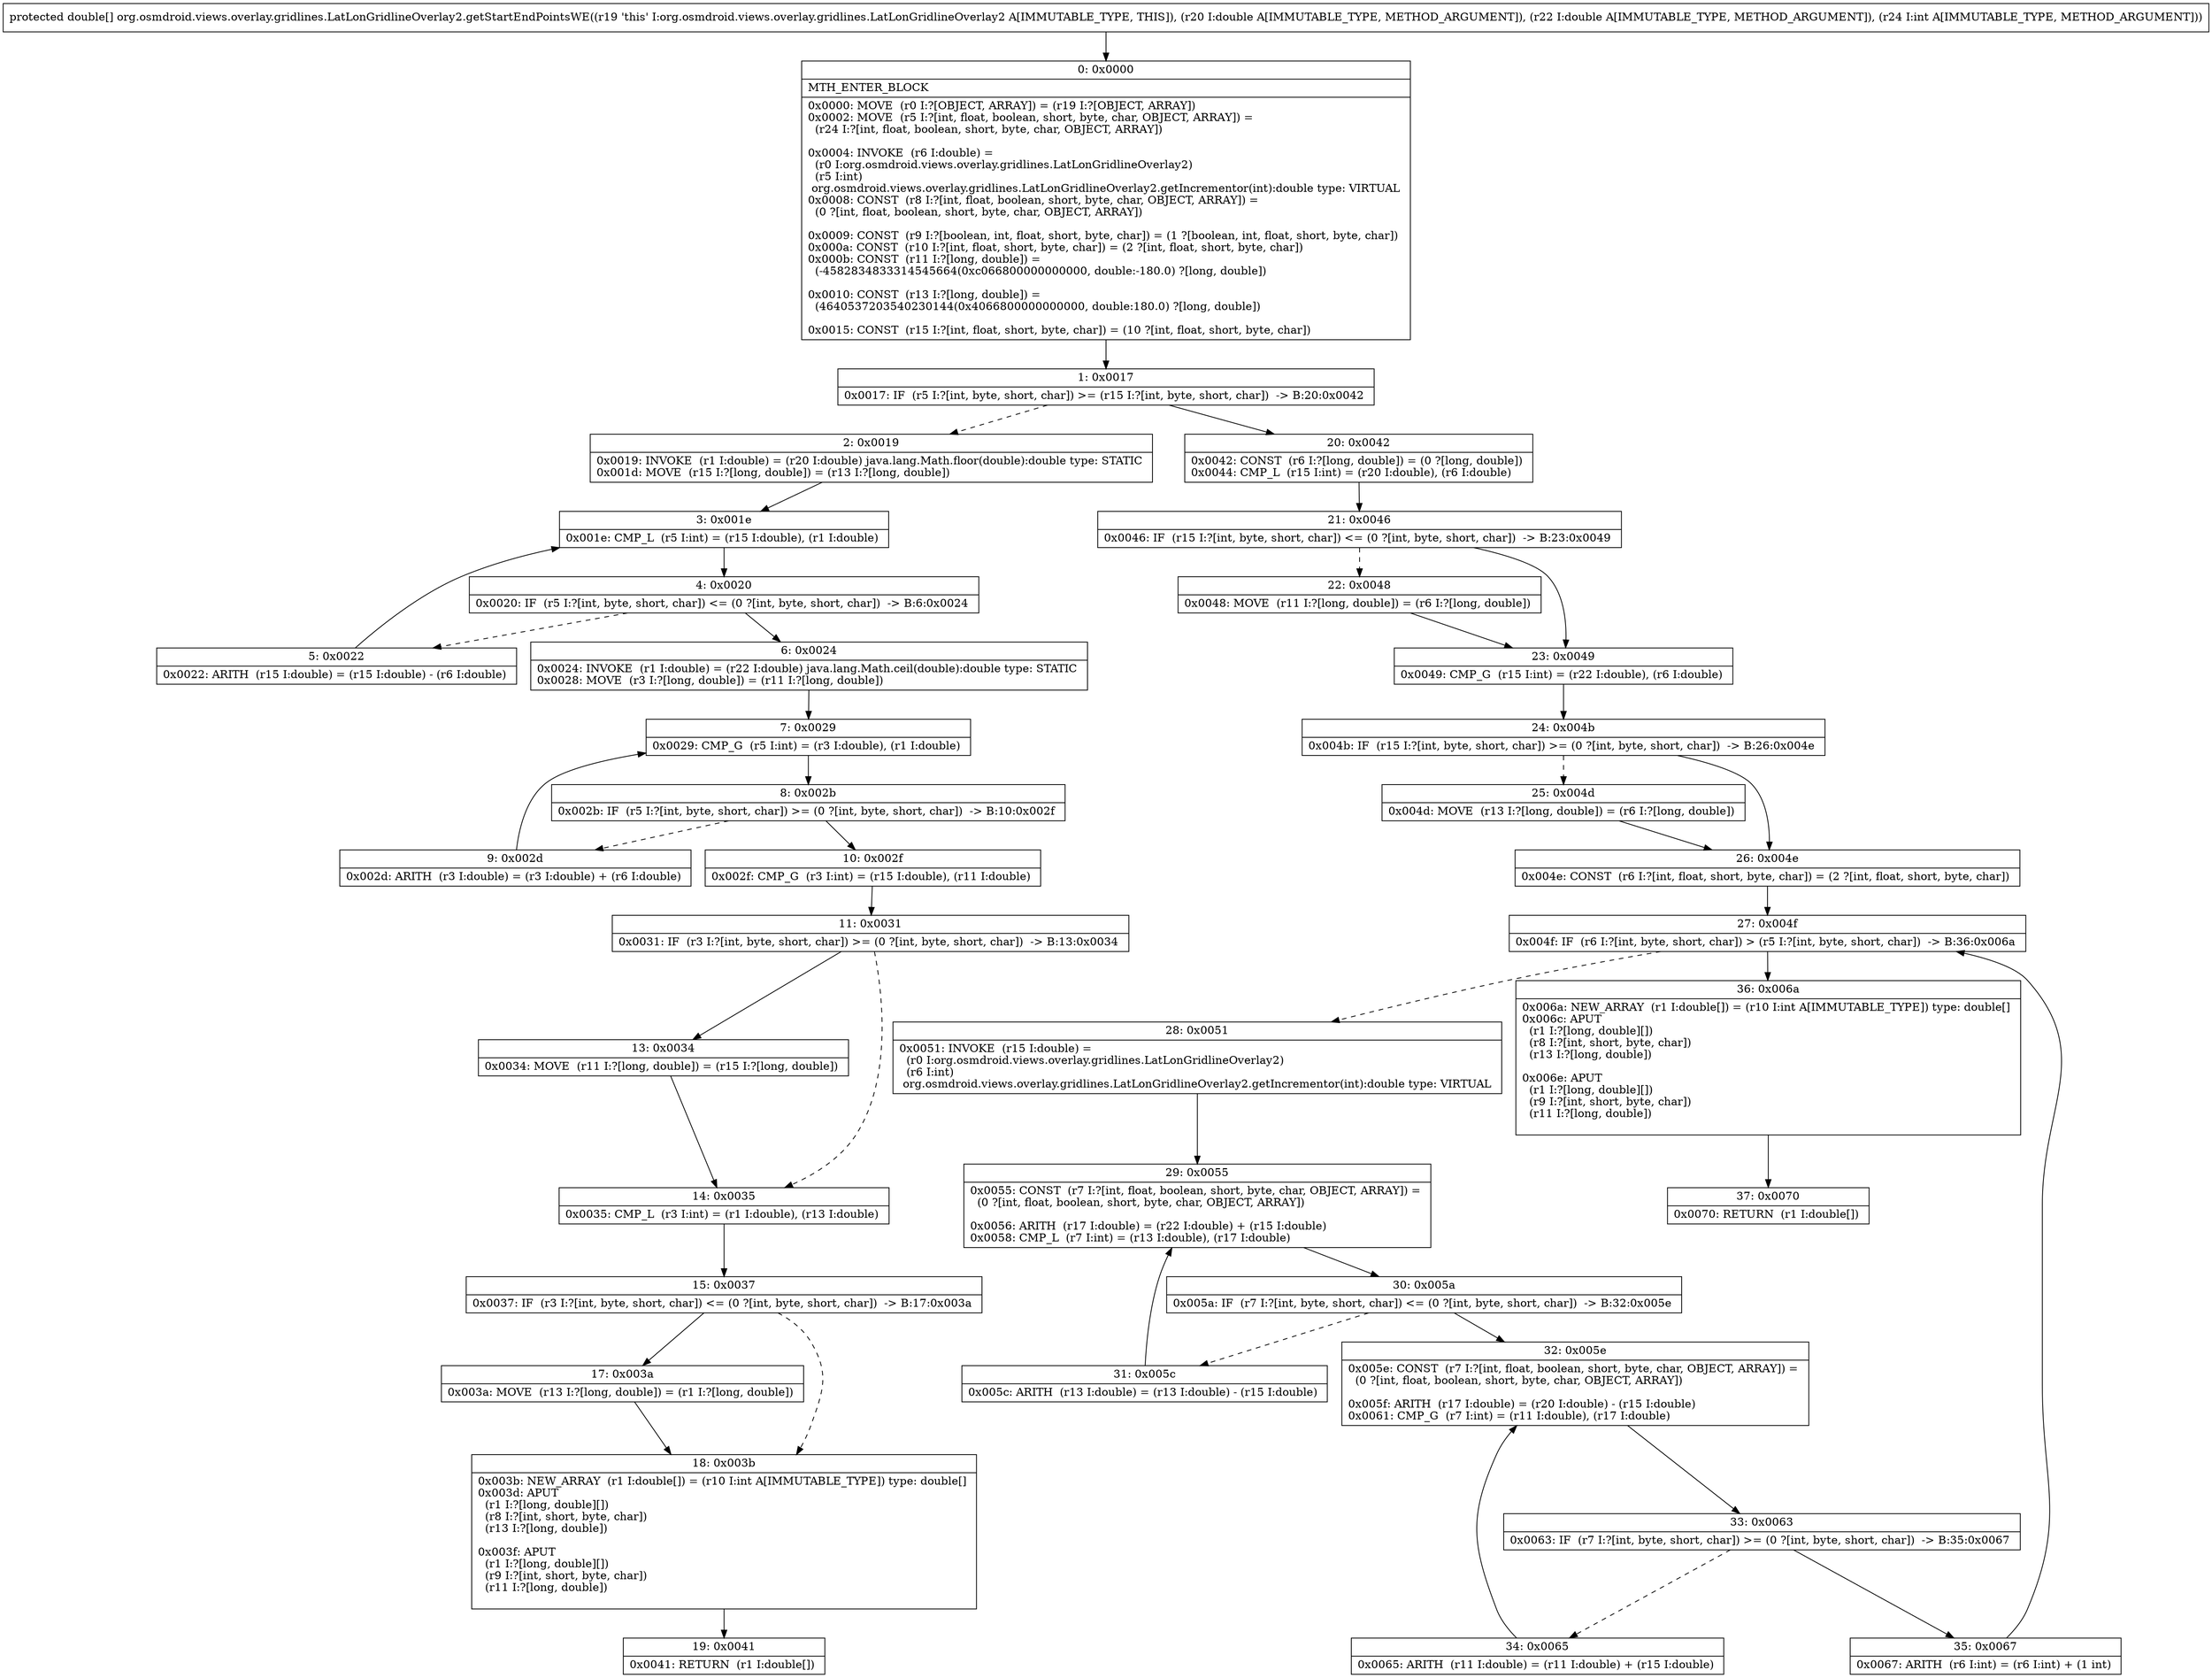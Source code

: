 digraph "CFG fororg.osmdroid.views.overlay.gridlines.LatLonGridlineOverlay2.getStartEndPointsWE(DDI)[D" {
Node_0 [shape=record,label="{0\:\ 0x0000|MTH_ENTER_BLOCK\l|0x0000: MOVE  (r0 I:?[OBJECT, ARRAY]) = (r19 I:?[OBJECT, ARRAY]) \l0x0002: MOVE  (r5 I:?[int, float, boolean, short, byte, char, OBJECT, ARRAY]) = \l  (r24 I:?[int, float, boolean, short, byte, char, OBJECT, ARRAY])\l \l0x0004: INVOKE  (r6 I:double) = \l  (r0 I:org.osmdroid.views.overlay.gridlines.LatLonGridlineOverlay2)\l  (r5 I:int)\l org.osmdroid.views.overlay.gridlines.LatLonGridlineOverlay2.getIncrementor(int):double type: VIRTUAL \l0x0008: CONST  (r8 I:?[int, float, boolean, short, byte, char, OBJECT, ARRAY]) = \l  (0 ?[int, float, boolean, short, byte, char, OBJECT, ARRAY])\l \l0x0009: CONST  (r9 I:?[boolean, int, float, short, byte, char]) = (1 ?[boolean, int, float, short, byte, char]) \l0x000a: CONST  (r10 I:?[int, float, short, byte, char]) = (2 ?[int, float, short, byte, char]) \l0x000b: CONST  (r11 I:?[long, double]) = \l  (\-4582834833314545664(0xc066800000000000, double:\-180.0) ?[long, double])\l \l0x0010: CONST  (r13 I:?[long, double]) = \l  (4640537203540230144(0x4066800000000000, double:180.0) ?[long, double])\l \l0x0015: CONST  (r15 I:?[int, float, short, byte, char]) = (10 ?[int, float, short, byte, char]) \l}"];
Node_1 [shape=record,label="{1\:\ 0x0017|0x0017: IF  (r5 I:?[int, byte, short, char]) \>= (r15 I:?[int, byte, short, char])  \-\> B:20:0x0042 \l}"];
Node_2 [shape=record,label="{2\:\ 0x0019|0x0019: INVOKE  (r1 I:double) = (r20 I:double) java.lang.Math.floor(double):double type: STATIC \l0x001d: MOVE  (r15 I:?[long, double]) = (r13 I:?[long, double]) \l}"];
Node_3 [shape=record,label="{3\:\ 0x001e|0x001e: CMP_L  (r5 I:int) = (r15 I:double), (r1 I:double) \l}"];
Node_4 [shape=record,label="{4\:\ 0x0020|0x0020: IF  (r5 I:?[int, byte, short, char]) \<= (0 ?[int, byte, short, char])  \-\> B:6:0x0024 \l}"];
Node_5 [shape=record,label="{5\:\ 0x0022|0x0022: ARITH  (r15 I:double) = (r15 I:double) \- (r6 I:double) \l}"];
Node_6 [shape=record,label="{6\:\ 0x0024|0x0024: INVOKE  (r1 I:double) = (r22 I:double) java.lang.Math.ceil(double):double type: STATIC \l0x0028: MOVE  (r3 I:?[long, double]) = (r11 I:?[long, double]) \l}"];
Node_7 [shape=record,label="{7\:\ 0x0029|0x0029: CMP_G  (r5 I:int) = (r3 I:double), (r1 I:double) \l}"];
Node_8 [shape=record,label="{8\:\ 0x002b|0x002b: IF  (r5 I:?[int, byte, short, char]) \>= (0 ?[int, byte, short, char])  \-\> B:10:0x002f \l}"];
Node_9 [shape=record,label="{9\:\ 0x002d|0x002d: ARITH  (r3 I:double) = (r3 I:double) + (r6 I:double) \l}"];
Node_10 [shape=record,label="{10\:\ 0x002f|0x002f: CMP_G  (r3 I:int) = (r15 I:double), (r11 I:double) \l}"];
Node_11 [shape=record,label="{11\:\ 0x0031|0x0031: IF  (r3 I:?[int, byte, short, char]) \>= (0 ?[int, byte, short, char])  \-\> B:13:0x0034 \l}"];
Node_13 [shape=record,label="{13\:\ 0x0034|0x0034: MOVE  (r11 I:?[long, double]) = (r15 I:?[long, double]) \l}"];
Node_14 [shape=record,label="{14\:\ 0x0035|0x0035: CMP_L  (r3 I:int) = (r1 I:double), (r13 I:double) \l}"];
Node_15 [shape=record,label="{15\:\ 0x0037|0x0037: IF  (r3 I:?[int, byte, short, char]) \<= (0 ?[int, byte, short, char])  \-\> B:17:0x003a \l}"];
Node_17 [shape=record,label="{17\:\ 0x003a|0x003a: MOVE  (r13 I:?[long, double]) = (r1 I:?[long, double]) \l}"];
Node_18 [shape=record,label="{18\:\ 0x003b|0x003b: NEW_ARRAY  (r1 I:double[]) = (r10 I:int A[IMMUTABLE_TYPE]) type: double[] \l0x003d: APUT  \l  (r1 I:?[long, double][])\l  (r8 I:?[int, short, byte, char])\l  (r13 I:?[long, double])\l \l0x003f: APUT  \l  (r1 I:?[long, double][])\l  (r9 I:?[int, short, byte, char])\l  (r11 I:?[long, double])\l \l}"];
Node_19 [shape=record,label="{19\:\ 0x0041|0x0041: RETURN  (r1 I:double[]) \l}"];
Node_20 [shape=record,label="{20\:\ 0x0042|0x0042: CONST  (r6 I:?[long, double]) = (0 ?[long, double]) \l0x0044: CMP_L  (r15 I:int) = (r20 I:double), (r6 I:double) \l}"];
Node_21 [shape=record,label="{21\:\ 0x0046|0x0046: IF  (r15 I:?[int, byte, short, char]) \<= (0 ?[int, byte, short, char])  \-\> B:23:0x0049 \l}"];
Node_22 [shape=record,label="{22\:\ 0x0048|0x0048: MOVE  (r11 I:?[long, double]) = (r6 I:?[long, double]) \l}"];
Node_23 [shape=record,label="{23\:\ 0x0049|0x0049: CMP_G  (r15 I:int) = (r22 I:double), (r6 I:double) \l}"];
Node_24 [shape=record,label="{24\:\ 0x004b|0x004b: IF  (r15 I:?[int, byte, short, char]) \>= (0 ?[int, byte, short, char])  \-\> B:26:0x004e \l}"];
Node_25 [shape=record,label="{25\:\ 0x004d|0x004d: MOVE  (r13 I:?[long, double]) = (r6 I:?[long, double]) \l}"];
Node_26 [shape=record,label="{26\:\ 0x004e|0x004e: CONST  (r6 I:?[int, float, short, byte, char]) = (2 ?[int, float, short, byte, char]) \l}"];
Node_27 [shape=record,label="{27\:\ 0x004f|0x004f: IF  (r6 I:?[int, byte, short, char]) \> (r5 I:?[int, byte, short, char])  \-\> B:36:0x006a \l}"];
Node_28 [shape=record,label="{28\:\ 0x0051|0x0051: INVOKE  (r15 I:double) = \l  (r0 I:org.osmdroid.views.overlay.gridlines.LatLonGridlineOverlay2)\l  (r6 I:int)\l org.osmdroid.views.overlay.gridlines.LatLonGridlineOverlay2.getIncrementor(int):double type: VIRTUAL \l}"];
Node_29 [shape=record,label="{29\:\ 0x0055|0x0055: CONST  (r7 I:?[int, float, boolean, short, byte, char, OBJECT, ARRAY]) = \l  (0 ?[int, float, boolean, short, byte, char, OBJECT, ARRAY])\l \l0x0056: ARITH  (r17 I:double) = (r22 I:double) + (r15 I:double) \l0x0058: CMP_L  (r7 I:int) = (r13 I:double), (r17 I:double) \l}"];
Node_30 [shape=record,label="{30\:\ 0x005a|0x005a: IF  (r7 I:?[int, byte, short, char]) \<= (0 ?[int, byte, short, char])  \-\> B:32:0x005e \l}"];
Node_31 [shape=record,label="{31\:\ 0x005c|0x005c: ARITH  (r13 I:double) = (r13 I:double) \- (r15 I:double) \l}"];
Node_32 [shape=record,label="{32\:\ 0x005e|0x005e: CONST  (r7 I:?[int, float, boolean, short, byte, char, OBJECT, ARRAY]) = \l  (0 ?[int, float, boolean, short, byte, char, OBJECT, ARRAY])\l \l0x005f: ARITH  (r17 I:double) = (r20 I:double) \- (r15 I:double) \l0x0061: CMP_G  (r7 I:int) = (r11 I:double), (r17 I:double) \l}"];
Node_33 [shape=record,label="{33\:\ 0x0063|0x0063: IF  (r7 I:?[int, byte, short, char]) \>= (0 ?[int, byte, short, char])  \-\> B:35:0x0067 \l}"];
Node_34 [shape=record,label="{34\:\ 0x0065|0x0065: ARITH  (r11 I:double) = (r11 I:double) + (r15 I:double) \l}"];
Node_35 [shape=record,label="{35\:\ 0x0067|0x0067: ARITH  (r6 I:int) = (r6 I:int) + (1 int) \l}"];
Node_36 [shape=record,label="{36\:\ 0x006a|0x006a: NEW_ARRAY  (r1 I:double[]) = (r10 I:int A[IMMUTABLE_TYPE]) type: double[] \l0x006c: APUT  \l  (r1 I:?[long, double][])\l  (r8 I:?[int, short, byte, char])\l  (r13 I:?[long, double])\l \l0x006e: APUT  \l  (r1 I:?[long, double][])\l  (r9 I:?[int, short, byte, char])\l  (r11 I:?[long, double])\l \l}"];
Node_37 [shape=record,label="{37\:\ 0x0070|0x0070: RETURN  (r1 I:double[]) \l}"];
MethodNode[shape=record,label="{protected double[] org.osmdroid.views.overlay.gridlines.LatLonGridlineOverlay2.getStartEndPointsWE((r19 'this' I:org.osmdroid.views.overlay.gridlines.LatLonGridlineOverlay2 A[IMMUTABLE_TYPE, THIS]), (r20 I:double A[IMMUTABLE_TYPE, METHOD_ARGUMENT]), (r22 I:double A[IMMUTABLE_TYPE, METHOD_ARGUMENT]), (r24 I:int A[IMMUTABLE_TYPE, METHOD_ARGUMENT])) }"];
MethodNode -> Node_0;
Node_0 -> Node_1;
Node_1 -> Node_2[style=dashed];
Node_1 -> Node_20;
Node_2 -> Node_3;
Node_3 -> Node_4;
Node_4 -> Node_5[style=dashed];
Node_4 -> Node_6;
Node_5 -> Node_3;
Node_6 -> Node_7;
Node_7 -> Node_8;
Node_8 -> Node_9[style=dashed];
Node_8 -> Node_10;
Node_9 -> Node_7;
Node_10 -> Node_11;
Node_11 -> Node_13;
Node_11 -> Node_14[style=dashed];
Node_13 -> Node_14;
Node_14 -> Node_15;
Node_15 -> Node_17;
Node_15 -> Node_18[style=dashed];
Node_17 -> Node_18;
Node_18 -> Node_19;
Node_20 -> Node_21;
Node_21 -> Node_22[style=dashed];
Node_21 -> Node_23;
Node_22 -> Node_23;
Node_23 -> Node_24;
Node_24 -> Node_25[style=dashed];
Node_24 -> Node_26;
Node_25 -> Node_26;
Node_26 -> Node_27;
Node_27 -> Node_28[style=dashed];
Node_27 -> Node_36;
Node_28 -> Node_29;
Node_29 -> Node_30;
Node_30 -> Node_31[style=dashed];
Node_30 -> Node_32;
Node_31 -> Node_29;
Node_32 -> Node_33;
Node_33 -> Node_34[style=dashed];
Node_33 -> Node_35;
Node_34 -> Node_32;
Node_35 -> Node_27;
Node_36 -> Node_37;
}

